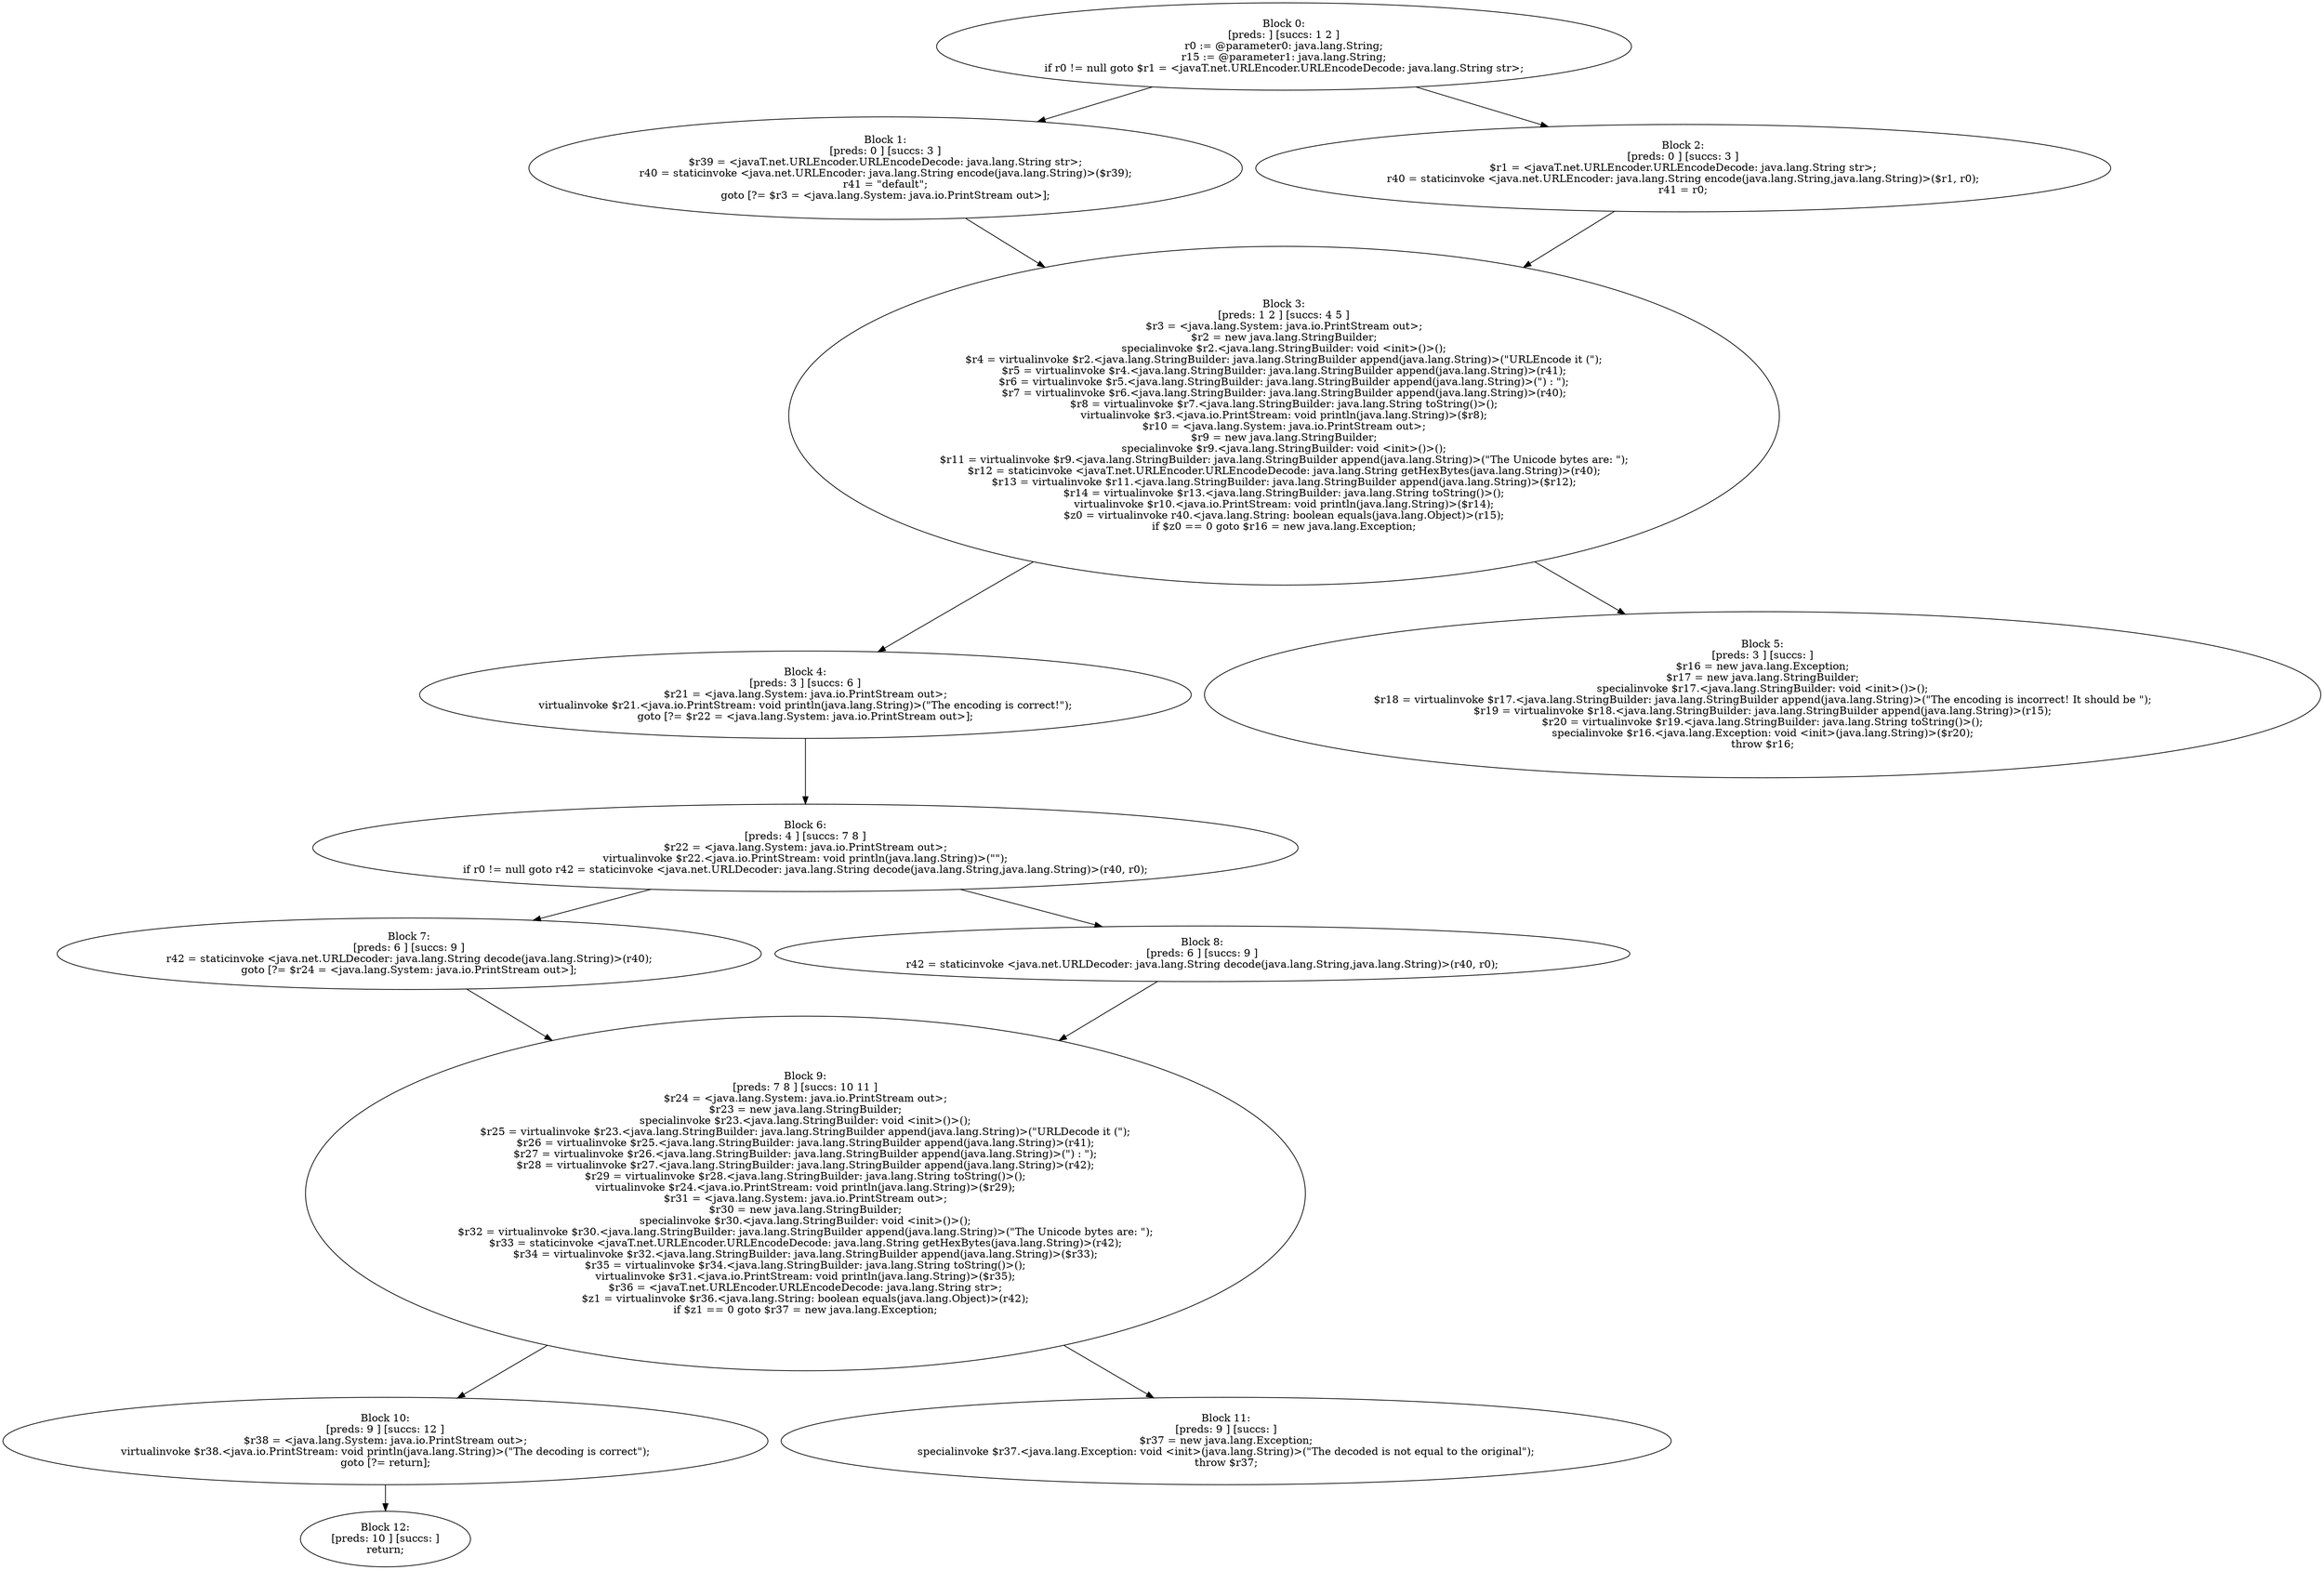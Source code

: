 digraph "unitGraph" {
    "Block 0:
[preds: ] [succs: 1 2 ]
r0 := @parameter0: java.lang.String;
r15 := @parameter1: java.lang.String;
if r0 != null goto $r1 = <javaT.net.URLEncoder.URLEncodeDecode: java.lang.String str>;
"
    "Block 1:
[preds: 0 ] [succs: 3 ]
$r39 = <javaT.net.URLEncoder.URLEncodeDecode: java.lang.String str>;
r40 = staticinvoke <java.net.URLEncoder: java.lang.String encode(java.lang.String)>($r39);
r41 = \"default\";
goto [?= $r3 = <java.lang.System: java.io.PrintStream out>];
"
    "Block 2:
[preds: 0 ] [succs: 3 ]
$r1 = <javaT.net.URLEncoder.URLEncodeDecode: java.lang.String str>;
r40 = staticinvoke <java.net.URLEncoder: java.lang.String encode(java.lang.String,java.lang.String)>($r1, r0);
r41 = r0;
"
    "Block 3:
[preds: 1 2 ] [succs: 4 5 ]
$r3 = <java.lang.System: java.io.PrintStream out>;
$r2 = new java.lang.StringBuilder;
specialinvoke $r2.<java.lang.StringBuilder: void <init>()>();
$r4 = virtualinvoke $r2.<java.lang.StringBuilder: java.lang.StringBuilder append(java.lang.String)>(\"URLEncode it (\");
$r5 = virtualinvoke $r4.<java.lang.StringBuilder: java.lang.StringBuilder append(java.lang.String)>(r41);
$r6 = virtualinvoke $r5.<java.lang.StringBuilder: java.lang.StringBuilder append(java.lang.String)>(\") : \");
$r7 = virtualinvoke $r6.<java.lang.StringBuilder: java.lang.StringBuilder append(java.lang.String)>(r40);
$r8 = virtualinvoke $r7.<java.lang.StringBuilder: java.lang.String toString()>();
virtualinvoke $r3.<java.io.PrintStream: void println(java.lang.String)>($r8);
$r10 = <java.lang.System: java.io.PrintStream out>;
$r9 = new java.lang.StringBuilder;
specialinvoke $r9.<java.lang.StringBuilder: void <init>()>();
$r11 = virtualinvoke $r9.<java.lang.StringBuilder: java.lang.StringBuilder append(java.lang.String)>(\"The Unicode bytes are: \");
$r12 = staticinvoke <javaT.net.URLEncoder.URLEncodeDecode: java.lang.String getHexBytes(java.lang.String)>(r40);
$r13 = virtualinvoke $r11.<java.lang.StringBuilder: java.lang.StringBuilder append(java.lang.String)>($r12);
$r14 = virtualinvoke $r13.<java.lang.StringBuilder: java.lang.String toString()>();
virtualinvoke $r10.<java.io.PrintStream: void println(java.lang.String)>($r14);
$z0 = virtualinvoke r40.<java.lang.String: boolean equals(java.lang.Object)>(r15);
if $z0 == 0 goto $r16 = new java.lang.Exception;
"
    "Block 4:
[preds: 3 ] [succs: 6 ]
$r21 = <java.lang.System: java.io.PrintStream out>;
virtualinvoke $r21.<java.io.PrintStream: void println(java.lang.String)>(\"The encoding is correct!\");
goto [?= $r22 = <java.lang.System: java.io.PrintStream out>];
"
    "Block 5:
[preds: 3 ] [succs: ]
$r16 = new java.lang.Exception;
$r17 = new java.lang.StringBuilder;
specialinvoke $r17.<java.lang.StringBuilder: void <init>()>();
$r18 = virtualinvoke $r17.<java.lang.StringBuilder: java.lang.StringBuilder append(java.lang.String)>(\"The encoding is incorrect! It should be \");
$r19 = virtualinvoke $r18.<java.lang.StringBuilder: java.lang.StringBuilder append(java.lang.String)>(r15);
$r20 = virtualinvoke $r19.<java.lang.StringBuilder: java.lang.String toString()>();
specialinvoke $r16.<java.lang.Exception: void <init>(java.lang.String)>($r20);
throw $r16;
"
    "Block 6:
[preds: 4 ] [succs: 7 8 ]
$r22 = <java.lang.System: java.io.PrintStream out>;
virtualinvoke $r22.<java.io.PrintStream: void println(java.lang.String)>(\"\");
if r0 != null goto r42 = staticinvoke <java.net.URLDecoder: java.lang.String decode(java.lang.String,java.lang.String)>(r40, r0);
"
    "Block 7:
[preds: 6 ] [succs: 9 ]
r42 = staticinvoke <java.net.URLDecoder: java.lang.String decode(java.lang.String)>(r40);
goto [?= $r24 = <java.lang.System: java.io.PrintStream out>];
"
    "Block 8:
[preds: 6 ] [succs: 9 ]
r42 = staticinvoke <java.net.URLDecoder: java.lang.String decode(java.lang.String,java.lang.String)>(r40, r0);
"
    "Block 9:
[preds: 7 8 ] [succs: 10 11 ]
$r24 = <java.lang.System: java.io.PrintStream out>;
$r23 = new java.lang.StringBuilder;
specialinvoke $r23.<java.lang.StringBuilder: void <init>()>();
$r25 = virtualinvoke $r23.<java.lang.StringBuilder: java.lang.StringBuilder append(java.lang.String)>(\"URLDecode it (\");
$r26 = virtualinvoke $r25.<java.lang.StringBuilder: java.lang.StringBuilder append(java.lang.String)>(r41);
$r27 = virtualinvoke $r26.<java.lang.StringBuilder: java.lang.StringBuilder append(java.lang.String)>(\") : \");
$r28 = virtualinvoke $r27.<java.lang.StringBuilder: java.lang.StringBuilder append(java.lang.String)>(r42);
$r29 = virtualinvoke $r28.<java.lang.StringBuilder: java.lang.String toString()>();
virtualinvoke $r24.<java.io.PrintStream: void println(java.lang.String)>($r29);
$r31 = <java.lang.System: java.io.PrintStream out>;
$r30 = new java.lang.StringBuilder;
specialinvoke $r30.<java.lang.StringBuilder: void <init>()>();
$r32 = virtualinvoke $r30.<java.lang.StringBuilder: java.lang.StringBuilder append(java.lang.String)>(\"The Unicode bytes are: \");
$r33 = staticinvoke <javaT.net.URLEncoder.URLEncodeDecode: java.lang.String getHexBytes(java.lang.String)>(r42);
$r34 = virtualinvoke $r32.<java.lang.StringBuilder: java.lang.StringBuilder append(java.lang.String)>($r33);
$r35 = virtualinvoke $r34.<java.lang.StringBuilder: java.lang.String toString()>();
virtualinvoke $r31.<java.io.PrintStream: void println(java.lang.String)>($r35);
$r36 = <javaT.net.URLEncoder.URLEncodeDecode: java.lang.String str>;
$z1 = virtualinvoke $r36.<java.lang.String: boolean equals(java.lang.Object)>(r42);
if $z1 == 0 goto $r37 = new java.lang.Exception;
"
    "Block 10:
[preds: 9 ] [succs: 12 ]
$r38 = <java.lang.System: java.io.PrintStream out>;
virtualinvoke $r38.<java.io.PrintStream: void println(java.lang.String)>(\"The decoding is correct\");
goto [?= return];
"
    "Block 11:
[preds: 9 ] [succs: ]
$r37 = new java.lang.Exception;
specialinvoke $r37.<java.lang.Exception: void <init>(java.lang.String)>(\"The decoded is not equal to the original\");
throw $r37;
"
    "Block 12:
[preds: 10 ] [succs: ]
return;
"
    "Block 0:
[preds: ] [succs: 1 2 ]
r0 := @parameter0: java.lang.String;
r15 := @parameter1: java.lang.String;
if r0 != null goto $r1 = <javaT.net.URLEncoder.URLEncodeDecode: java.lang.String str>;
"->"Block 1:
[preds: 0 ] [succs: 3 ]
$r39 = <javaT.net.URLEncoder.URLEncodeDecode: java.lang.String str>;
r40 = staticinvoke <java.net.URLEncoder: java.lang.String encode(java.lang.String)>($r39);
r41 = \"default\";
goto [?= $r3 = <java.lang.System: java.io.PrintStream out>];
";
    "Block 0:
[preds: ] [succs: 1 2 ]
r0 := @parameter0: java.lang.String;
r15 := @parameter1: java.lang.String;
if r0 != null goto $r1 = <javaT.net.URLEncoder.URLEncodeDecode: java.lang.String str>;
"->"Block 2:
[preds: 0 ] [succs: 3 ]
$r1 = <javaT.net.URLEncoder.URLEncodeDecode: java.lang.String str>;
r40 = staticinvoke <java.net.URLEncoder: java.lang.String encode(java.lang.String,java.lang.String)>($r1, r0);
r41 = r0;
";
    "Block 1:
[preds: 0 ] [succs: 3 ]
$r39 = <javaT.net.URLEncoder.URLEncodeDecode: java.lang.String str>;
r40 = staticinvoke <java.net.URLEncoder: java.lang.String encode(java.lang.String)>($r39);
r41 = \"default\";
goto [?= $r3 = <java.lang.System: java.io.PrintStream out>];
"->"Block 3:
[preds: 1 2 ] [succs: 4 5 ]
$r3 = <java.lang.System: java.io.PrintStream out>;
$r2 = new java.lang.StringBuilder;
specialinvoke $r2.<java.lang.StringBuilder: void <init>()>();
$r4 = virtualinvoke $r2.<java.lang.StringBuilder: java.lang.StringBuilder append(java.lang.String)>(\"URLEncode it (\");
$r5 = virtualinvoke $r4.<java.lang.StringBuilder: java.lang.StringBuilder append(java.lang.String)>(r41);
$r6 = virtualinvoke $r5.<java.lang.StringBuilder: java.lang.StringBuilder append(java.lang.String)>(\") : \");
$r7 = virtualinvoke $r6.<java.lang.StringBuilder: java.lang.StringBuilder append(java.lang.String)>(r40);
$r8 = virtualinvoke $r7.<java.lang.StringBuilder: java.lang.String toString()>();
virtualinvoke $r3.<java.io.PrintStream: void println(java.lang.String)>($r8);
$r10 = <java.lang.System: java.io.PrintStream out>;
$r9 = new java.lang.StringBuilder;
specialinvoke $r9.<java.lang.StringBuilder: void <init>()>();
$r11 = virtualinvoke $r9.<java.lang.StringBuilder: java.lang.StringBuilder append(java.lang.String)>(\"The Unicode bytes are: \");
$r12 = staticinvoke <javaT.net.URLEncoder.URLEncodeDecode: java.lang.String getHexBytes(java.lang.String)>(r40);
$r13 = virtualinvoke $r11.<java.lang.StringBuilder: java.lang.StringBuilder append(java.lang.String)>($r12);
$r14 = virtualinvoke $r13.<java.lang.StringBuilder: java.lang.String toString()>();
virtualinvoke $r10.<java.io.PrintStream: void println(java.lang.String)>($r14);
$z0 = virtualinvoke r40.<java.lang.String: boolean equals(java.lang.Object)>(r15);
if $z0 == 0 goto $r16 = new java.lang.Exception;
";
    "Block 2:
[preds: 0 ] [succs: 3 ]
$r1 = <javaT.net.URLEncoder.URLEncodeDecode: java.lang.String str>;
r40 = staticinvoke <java.net.URLEncoder: java.lang.String encode(java.lang.String,java.lang.String)>($r1, r0);
r41 = r0;
"->"Block 3:
[preds: 1 2 ] [succs: 4 5 ]
$r3 = <java.lang.System: java.io.PrintStream out>;
$r2 = new java.lang.StringBuilder;
specialinvoke $r2.<java.lang.StringBuilder: void <init>()>();
$r4 = virtualinvoke $r2.<java.lang.StringBuilder: java.lang.StringBuilder append(java.lang.String)>(\"URLEncode it (\");
$r5 = virtualinvoke $r4.<java.lang.StringBuilder: java.lang.StringBuilder append(java.lang.String)>(r41);
$r6 = virtualinvoke $r5.<java.lang.StringBuilder: java.lang.StringBuilder append(java.lang.String)>(\") : \");
$r7 = virtualinvoke $r6.<java.lang.StringBuilder: java.lang.StringBuilder append(java.lang.String)>(r40);
$r8 = virtualinvoke $r7.<java.lang.StringBuilder: java.lang.String toString()>();
virtualinvoke $r3.<java.io.PrintStream: void println(java.lang.String)>($r8);
$r10 = <java.lang.System: java.io.PrintStream out>;
$r9 = new java.lang.StringBuilder;
specialinvoke $r9.<java.lang.StringBuilder: void <init>()>();
$r11 = virtualinvoke $r9.<java.lang.StringBuilder: java.lang.StringBuilder append(java.lang.String)>(\"The Unicode bytes are: \");
$r12 = staticinvoke <javaT.net.URLEncoder.URLEncodeDecode: java.lang.String getHexBytes(java.lang.String)>(r40);
$r13 = virtualinvoke $r11.<java.lang.StringBuilder: java.lang.StringBuilder append(java.lang.String)>($r12);
$r14 = virtualinvoke $r13.<java.lang.StringBuilder: java.lang.String toString()>();
virtualinvoke $r10.<java.io.PrintStream: void println(java.lang.String)>($r14);
$z0 = virtualinvoke r40.<java.lang.String: boolean equals(java.lang.Object)>(r15);
if $z0 == 0 goto $r16 = new java.lang.Exception;
";
    "Block 3:
[preds: 1 2 ] [succs: 4 5 ]
$r3 = <java.lang.System: java.io.PrintStream out>;
$r2 = new java.lang.StringBuilder;
specialinvoke $r2.<java.lang.StringBuilder: void <init>()>();
$r4 = virtualinvoke $r2.<java.lang.StringBuilder: java.lang.StringBuilder append(java.lang.String)>(\"URLEncode it (\");
$r5 = virtualinvoke $r4.<java.lang.StringBuilder: java.lang.StringBuilder append(java.lang.String)>(r41);
$r6 = virtualinvoke $r5.<java.lang.StringBuilder: java.lang.StringBuilder append(java.lang.String)>(\") : \");
$r7 = virtualinvoke $r6.<java.lang.StringBuilder: java.lang.StringBuilder append(java.lang.String)>(r40);
$r8 = virtualinvoke $r7.<java.lang.StringBuilder: java.lang.String toString()>();
virtualinvoke $r3.<java.io.PrintStream: void println(java.lang.String)>($r8);
$r10 = <java.lang.System: java.io.PrintStream out>;
$r9 = new java.lang.StringBuilder;
specialinvoke $r9.<java.lang.StringBuilder: void <init>()>();
$r11 = virtualinvoke $r9.<java.lang.StringBuilder: java.lang.StringBuilder append(java.lang.String)>(\"The Unicode bytes are: \");
$r12 = staticinvoke <javaT.net.URLEncoder.URLEncodeDecode: java.lang.String getHexBytes(java.lang.String)>(r40);
$r13 = virtualinvoke $r11.<java.lang.StringBuilder: java.lang.StringBuilder append(java.lang.String)>($r12);
$r14 = virtualinvoke $r13.<java.lang.StringBuilder: java.lang.String toString()>();
virtualinvoke $r10.<java.io.PrintStream: void println(java.lang.String)>($r14);
$z0 = virtualinvoke r40.<java.lang.String: boolean equals(java.lang.Object)>(r15);
if $z0 == 0 goto $r16 = new java.lang.Exception;
"->"Block 4:
[preds: 3 ] [succs: 6 ]
$r21 = <java.lang.System: java.io.PrintStream out>;
virtualinvoke $r21.<java.io.PrintStream: void println(java.lang.String)>(\"The encoding is correct!\");
goto [?= $r22 = <java.lang.System: java.io.PrintStream out>];
";
    "Block 3:
[preds: 1 2 ] [succs: 4 5 ]
$r3 = <java.lang.System: java.io.PrintStream out>;
$r2 = new java.lang.StringBuilder;
specialinvoke $r2.<java.lang.StringBuilder: void <init>()>();
$r4 = virtualinvoke $r2.<java.lang.StringBuilder: java.lang.StringBuilder append(java.lang.String)>(\"URLEncode it (\");
$r5 = virtualinvoke $r4.<java.lang.StringBuilder: java.lang.StringBuilder append(java.lang.String)>(r41);
$r6 = virtualinvoke $r5.<java.lang.StringBuilder: java.lang.StringBuilder append(java.lang.String)>(\") : \");
$r7 = virtualinvoke $r6.<java.lang.StringBuilder: java.lang.StringBuilder append(java.lang.String)>(r40);
$r8 = virtualinvoke $r7.<java.lang.StringBuilder: java.lang.String toString()>();
virtualinvoke $r3.<java.io.PrintStream: void println(java.lang.String)>($r8);
$r10 = <java.lang.System: java.io.PrintStream out>;
$r9 = new java.lang.StringBuilder;
specialinvoke $r9.<java.lang.StringBuilder: void <init>()>();
$r11 = virtualinvoke $r9.<java.lang.StringBuilder: java.lang.StringBuilder append(java.lang.String)>(\"The Unicode bytes are: \");
$r12 = staticinvoke <javaT.net.URLEncoder.URLEncodeDecode: java.lang.String getHexBytes(java.lang.String)>(r40);
$r13 = virtualinvoke $r11.<java.lang.StringBuilder: java.lang.StringBuilder append(java.lang.String)>($r12);
$r14 = virtualinvoke $r13.<java.lang.StringBuilder: java.lang.String toString()>();
virtualinvoke $r10.<java.io.PrintStream: void println(java.lang.String)>($r14);
$z0 = virtualinvoke r40.<java.lang.String: boolean equals(java.lang.Object)>(r15);
if $z0 == 0 goto $r16 = new java.lang.Exception;
"->"Block 5:
[preds: 3 ] [succs: ]
$r16 = new java.lang.Exception;
$r17 = new java.lang.StringBuilder;
specialinvoke $r17.<java.lang.StringBuilder: void <init>()>();
$r18 = virtualinvoke $r17.<java.lang.StringBuilder: java.lang.StringBuilder append(java.lang.String)>(\"The encoding is incorrect! It should be \");
$r19 = virtualinvoke $r18.<java.lang.StringBuilder: java.lang.StringBuilder append(java.lang.String)>(r15);
$r20 = virtualinvoke $r19.<java.lang.StringBuilder: java.lang.String toString()>();
specialinvoke $r16.<java.lang.Exception: void <init>(java.lang.String)>($r20);
throw $r16;
";
    "Block 4:
[preds: 3 ] [succs: 6 ]
$r21 = <java.lang.System: java.io.PrintStream out>;
virtualinvoke $r21.<java.io.PrintStream: void println(java.lang.String)>(\"The encoding is correct!\");
goto [?= $r22 = <java.lang.System: java.io.PrintStream out>];
"->"Block 6:
[preds: 4 ] [succs: 7 8 ]
$r22 = <java.lang.System: java.io.PrintStream out>;
virtualinvoke $r22.<java.io.PrintStream: void println(java.lang.String)>(\"\");
if r0 != null goto r42 = staticinvoke <java.net.URLDecoder: java.lang.String decode(java.lang.String,java.lang.String)>(r40, r0);
";
    "Block 6:
[preds: 4 ] [succs: 7 8 ]
$r22 = <java.lang.System: java.io.PrintStream out>;
virtualinvoke $r22.<java.io.PrintStream: void println(java.lang.String)>(\"\");
if r0 != null goto r42 = staticinvoke <java.net.URLDecoder: java.lang.String decode(java.lang.String,java.lang.String)>(r40, r0);
"->"Block 7:
[preds: 6 ] [succs: 9 ]
r42 = staticinvoke <java.net.URLDecoder: java.lang.String decode(java.lang.String)>(r40);
goto [?= $r24 = <java.lang.System: java.io.PrintStream out>];
";
    "Block 6:
[preds: 4 ] [succs: 7 8 ]
$r22 = <java.lang.System: java.io.PrintStream out>;
virtualinvoke $r22.<java.io.PrintStream: void println(java.lang.String)>(\"\");
if r0 != null goto r42 = staticinvoke <java.net.URLDecoder: java.lang.String decode(java.lang.String,java.lang.String)>(r40, r0);
"->"Block 8:
[preds: 6 ] [succs: 9 ]
r42 = staticinvoke <java.net.URLDecoder: java.lang.String decode(java.lang.String,java.lang.String)>(r40, r0);
";
    "Block 7:
[preds: 6 ] [succs: 9 ]
r42 = staticinvoke <java.net.URLDecoder: java.lang.String decode(java.lang.String)>(r40);
goto [?= $r24 = <java.lang.System: java.io.PrintStream out>];
"->"Block 9:
[preds: 7 8 ] [succs: 10 11 ]
$r24 = <java.lang.System: java.io.PrintStream out>;
$r23 = new java.lang.StringBuilder;
specialinvoke $r23.<java.lang.StringBuilder: void <init>()>();
$r25 = virtualinvoke $r23.<java.lang.StringBuilder: java.lang.StringBuilder append(java.lang.String)>(\"URLDecode it (\");
$r26 = virtualinvoke $r25.<java.lang.StringBuilder: java.lang.StringBuilder append(java.lang.String)>(r41);
$r27 = virtualinvoke $r26.<java.lang.StringBuilder: java.lang.StringBuilder append(java.lang.String)>(\") : \");
$r28 = virtualinvoke $r27.<java.lang.StringBuilder: java.lang.StringBuilder append(java.lang.String)>(r42);
$r29 = virtualinvoke $r28.<java.lang.StringBuilder: java.lang.String toString()>();
virtualinvoke $r24.<java.io.PrintStream: void println(java.lang.String)>($r29);
$r31 = <java.lang.System: java.io.PrintStream out>;
$r30 = new java.lang.StringBuilder;
specialinvoke $r30.<java.lang.StringBuilder: void <init>()>();
$r32 = virtualinvoke $r30.<java.lang.StringBuilder: java.lang.StringBuilder append(java.lang.String)>(\"The Unicode bytes are: \");
$r33 = staticinvoke <javaT.net.URLEncoder.URLEncodeDecode: java.lang.String getHexBytes(java.lang.String)>(r42);
$r34 = virtualinvoke $r32.<java.lang.StringBuilder: java.lang.StringBuilder append(java.lang.String)>($r33);
$r35 = virtualinvoke $r34.<java.lang.StringBuilder: java.lang.String toString()>();
virtualinvoke $r31.<java.io.PrintStream: void println(java.lang.String)>($r35);
$r36 = <javaT.net.URLEncoder.URLEncodeDecode: java.lang.String str>;
$z1 = virtualinvoke $r36.<java.lang.String: boolean equals(java.lang.Object)>(r42);
if $z1 == 0 goto $r37 = new java.lang.Exception;
";
    "Block 8:
[preds: 6 ] [succs: 9 ]
r42 = staticinvoke <java.net.URLDecoder: java.lang.String decode(java.lang.String,java.lang.String)>(r40, r0);
"->"Block 9:
[preds: 7 8 ] [succs: 10 11 ]
$r24 = <java.lang.System: java.io.PrintStream out>;
$r23 = new java.lang.StringBuilder;
specialinvoke $r23.<java.lang.StringBuilder: void <init>()>();
$r25 = virtualinvoke $r23.<java.lang.StringBuilder: java.lang.StringBuilder append(java.lang.String)>(\"URLDecode it (\");
$r26 = virtualinvoke $r25.<java.lang.StringBuilder: java.lang.StringBuilder append(java.lang.String)>(r41);
$r27 = virtualinvoke $r26.<java.lang.StringBuilder: java.lang.StringBuilder append(java.lang.String)>(\") : \");
$r28 = virtualinvoke $r27.<java.lang.StringBuilder: java.lang.StringBuilder append(java.lang.String)>(r42);
$r29 = virtualinvoke $r28.<java.lang.StringBuilder: java.lang.String toString()>();
virtualinvoke $r24.<java.io.PrintStream: void println(java.lang.String)>($r29);
$r31 = <java.lang.System: java.io.PrintStream out>;
$r30 = new java.lang.StringBuilder;
specialinvoke $r30.<java.lang.StringBuilder: void <init>()>();
$r32 = virtualinvoke $r30.<java.lang.StringBuilder: java.lang.StringBuilder append(java.lang.String)>(\"The Unicode bytes are: \");
$r33 = staticinvoke <javaT.net.URLEncoder.URLEncodeDecode: java.lang.String getHexBytes(java.lang.String)>(r42);
$r34 = virtualinvoke $r32.<java.lang.StringBuilder: java.lang.StringBuilder append(java.lang.String)>($r33);
$r35 = virtualinvoke $r34.<java.lang.StringBuilder: java.lang.String toString()>();
virtualinvoke $r31.<java.io.PrintStream: void println(java.lang.String)>($r35);
$r36 = <javaT.net.URLEncoder.URLEncodeDecode: java.lang.String str>;
$z1 = virtualinvoke $r36.<java.lang.String: boolean equals(java.lang.Object)>(r42);
if $z1 == 0 goto $r37 = new java.lang.Exception;
";
    "Block 9:
[preds: 7 8 ] [succs: 10 11 ]
$r24 = <java.lang.System: java.io.PrintStream out>;
$r23 = new java.lang.StringBuilder;
specialinvoke $r23.<java.lang.StringBuilder: void <init>()>();
$r25 = virtualinvoke $r23.<java.lang.StringBuilder: java.lang.StringBuilder append(java.lang.String)>(\"URLDecode it (\");
$r26 = virtualinvoke $r25.<java.lang.StringBuilder: java.lang.StringBuilder append(java.lang.String)>(r41);
$r27 = virtualinvoke $r26.<java.lang.StringBuilder: java.lang.StringBuilder append(java.lang.String)>(\") : \");
$r28 = virtualinvoke $r27.<java.lang.StringBuilder: java.lang.StringBuilder append(java.lang.String)>(r42);
$r29 = virtualinvoke $r28.<java.lang.StringBuilder: java.lang.String toString()>();
virtualinvoke $r24.<java.io.PrintStream: void println(java.lang.String)>($r29);
$r31 = <java.lang.System: java.io.PrintStream out>;
$r30 = new java.lang.StringBuilder;
specialinvoke $r30.<java.lang.StringBuilder: void <init>()>();
$r32 = virtualinvoke $r30.<java.lang.StringBuilder: java.lang.StringBuilder append(java.lang.String)>(\"The Unicode bytes are: \");
$r33 = staticinvoke <javaT.net.URLEncoder.URLEncodeDecode: java.lang.String getHexBytes(java.lang.String)>(r42);
$r34 = virtualinvoke $r32.<java.lang.StringBuilder: java.lang.StringBuilder append(java.lang.String)>($r33);
$r35 = virtualinvoke $r34.<java.lang.StringBuilder: java.lang.String toString()>();
virtualinvoke $r31.<java.io.PrintStream: void println(java.lang.String)>($r35);
$r36 = <javaT.net.URLEncoder.URLEncodeDecode: java.lang.String str>;
$z1 = virtualinvoke $r36.<java.lang.String: boolean equals(java.lang.Object)>(r42);
if $z1 == 0 goto $r37 = new java.lang.Exception;
"->"Block 10:
[preds: 9 ] [succs: 12 ]
$r38 = <java.lang.System: java.io.PrintStream out>;
virtualinvoke $r38.<java.io.PrintStream: void println(java.lang.String)>(\"The decoding is correct\");
goto [?= return];
";
    "Block 9:
[preds: 7 8 ] [succs: 10 11 ]
$r24 = <java.lang.System: java.io.PrintStream out>;
$r23 = new java.lang.StringBuilder;
specialinvoke $r23.<java.lang.StringBuilder: void <init>()>();
$r25 = virtualinvoke $r23.<java.lang.StringBuilder: java.lang.StringBuilder append(java.lang.String)>(\"URLDecode it (\");
$r26 = virtualinvoke $r25.<java.lang.StringBuilder: java.lang.StringBuilder append(java.lang.String)>(r41);
$r27 = virtualinvoke $r26.<java.lang.StringBuilder: java.lang.StringBuilder append(java.lang.String)>(\") : \");
$r28 = virtualinvoke $r27.<java.lang.StringBuilder: java.lang.StringBuilder append(java.lang.String)>(r42);
$r29 = virtualinvoke $r28.<java.lang.StringBuilder: java.lang.String toString()>();
virtualinvoke $r24.<java.io.PrintStream: void println(java.lang.String)>($r29);
$r31 = <java.lang.System: java.io.PrintStream out>;
$r30 = new java.lang.StringBuilder;
specialinvoke $r30.<java.lang.StringBuilder: void <init>()>();
$r32 = virtualinvoke $r30.<java.lang.StringBuilder: java.lang.StringBuilder append(java.lang.String)>(\"The Unicode bytes are: \");
$r33 = staticinvoke <javaT.net.URLEncoder.URLEncodeDecode: java.lang.String getHexBytes(java.lang.String)>(r42);
$r34 = virtualinvoke $r32.<java.lang.StringBuilder: java.lang.StringBuilder append(java.lang.String)>($r33);
$r35 = virtualinvoke $r34.<java.lang.StringBuilder: java.lang.String toString()>();
virtualinvoke $r31.<java.io.PrintStream: void println(java.lang.String)>($r35);
$r36 = <javaT.net.URLEncoder.URLEncodeDecode: java.lang.String str>;
$z1 = virtualinvoke $r36.<java.lang.String: boolean equals(java.lang.Object)>(r42);
if $z1 == 0 goto $r37 = new java.lang.Exception;
"->"Block 11:
[preds: 9 ] [succs: ]
$r37 = new java.lang.Exception;
specialinvoke $r37.<java.lang.Exception: void <init>(java.lang.String)>(\"The decoded is not equal to the original\");
throw $r37;
";
    "Block 10:
[preds: 9 ] [succs: 12 ]
$r38 = <java.lang.System: java.io.PrintStream out>;
virtualinvoke $r38.<java.io.PrintStream: void println(java.lang.String)>(\"The decoding is correct\");
goto [?= return];
"->"Block 12:
[preds: 10 ] [succs: ]
return;
";
}
